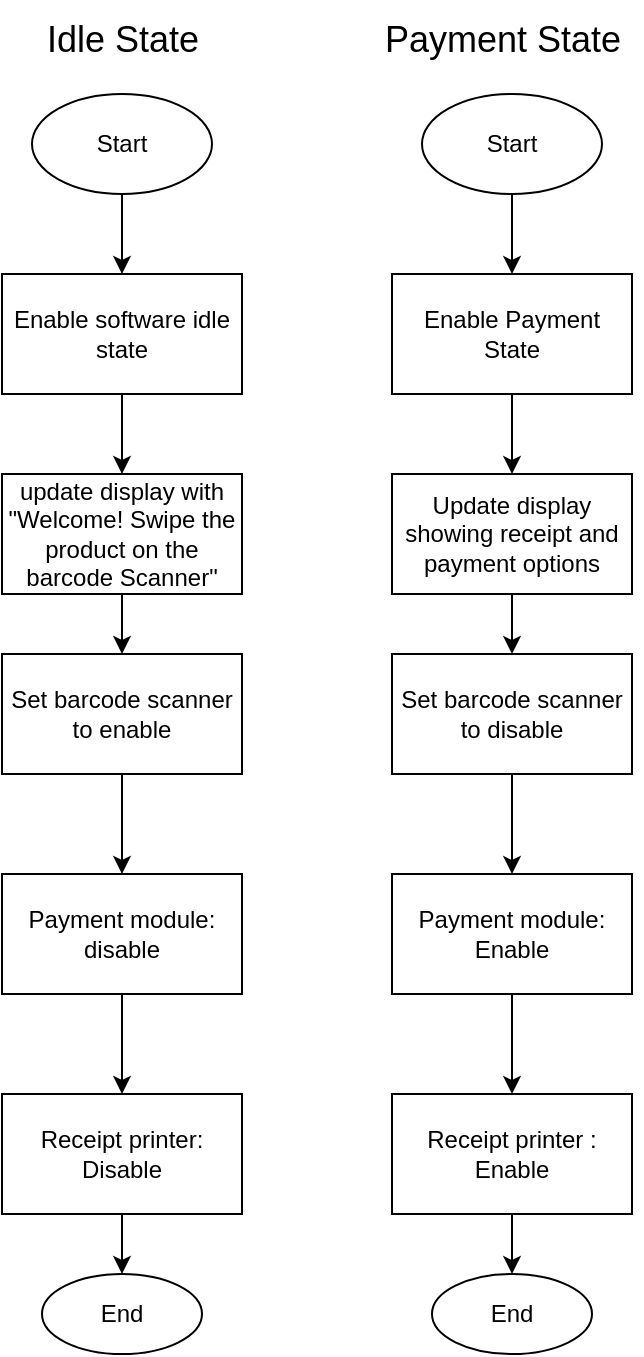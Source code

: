 <mxfile version="21.6.2" type="device">
  <diagram id="JZUFtQsNH0Z-PXl1aiOA" name="Page-1">
    <mxGraphModel dx="2302" dy="1145" grid="1" gridSize="10" guides="1" tooltips="1" connect="1" arrows="1" fold="1" page="1" pageScale="1" pageWidth="850" pageHeight="1100" math="0" shadow="0">
      <root>
        <mxCell id="0" />
        <mxCell id="1" parent="0" />
        <mxCell id="ODm34Mm6nha2KoacMiL--3" value="" style="edgeStyle=orthogonalEdgeStyle;rounded=0;orthogonalLoop=1;jettySize=auto;html=1;" parent="1" source="ODm34Mm6nha2KoacMiL--1" target="ODm34Mm6nha2KoacMiL--2" edge="1">
          <mxGeometry relative="1" as="geometry" />
        </mxCell>
        <mxCell id="ODm34Mm6nha2KoacMiL--1" value="Start" style="ellipse;whiteSpace=wrap;html=1;" parent="1" vertex="1">
          <mxGeometry x="45" y="60" width="90" height="50" as="geometry" />
        </mxCell>
        <mxCell id="ODm34Mm6nha2KoacMiL--5" value="" style="edgeStyle=orthogonalEdgeStyle;rounded=0;orthogonalLoop=1;jettySize=auto;html=1;" parent="1" source="ODm34Mm6nha2KoacMiL--2" target="ODm34Mm6nha2KoacMiL--4" edge="1">
          <mxGeometry relative="1" as="geometry" />
        </mxCell>
        <mxCell id="ODm34Mm6nha2KoacMiL--2" value="Enable software idle state" style="whiteSpace=wrap;html=1;" parent="1" vertex="1">
          <mxGeometry x="30" y="150" width="120" height="60" as="geometry" />
        </mxCell>
        <mxCell id="ODm34Mm6nha2KoacMiL--7" value="" style="edgeStyle=orthogonalEdgeStyle;rounded=0;orthogonalLoop=1;jettySize=auto;html=1;" parent="1" source="ODm34Mm6nha2KoacMiL--4" target="ODm34Mm6nha2KoacMiL--6" edge="1">
          <mxGeometry relative="1" as="geometry" />
        </mxCell>
        <mxCell id="ODm34Mm6nha2KoacMiL--4" value="update display with &quot;Welcome! Swipe the product on the barcode Scanner&quot;" style="whiteSpace=wrap;html=1;" parent="1" vertex="1">
          <mxGeometry x="30" y="250" width="120" height="60" as="geometry" />
        </mxCell>
        <mxCell id="ODm34Mm6nha2KoacMiL--9" value="" style="edgeStyle=orthogonalEdgeStyle;rounded=0;orthogonalLoop=1;jettySize=auto;html=1;" parent="1" source="ODm34Mm6nha2KoacMiL--6" target="ODm34Mm6nha2KoacMiL--8" edge="1">
          <mxGeometry relative="1" as="geometry" />
        </mxCell>
        <mxCell id="ODm34Mm6nha2KoacMiL--6" value="Set barcode scanner to enable" style="whiteSpace=wrap;html=1;" parent="1" vertex="1">
          <mxGeometry x="30" y="340" width="120" height="60" as="geometry" />
        </mxCell>
        <mxCell id="ODm34Mm6nha2KoacMiL--11" value="" style="edgeStyle=orthogonalEdgeStyle;rounded=0;orthogonalLoop=1;jettySize=auto;html=1;" parent="1" source="ODm34Mm6nha2KoacMiL--8" target="ODm34Mm6nha2KoacMiL--10" edge="1">
          <mxGeometry relative="1" as="geometry" />
        </mxCell>
        <mxCell id="ODm34Mm6nha2KoacMiL--8" value="Payment module: disable" style="whiteSpace=wrap;html=1;" parent="1" vertex="1">
          <mxGeometry x="30" y="450" width="120" height="60" as="geometry" />
        </mxCell>
        <mxCell id="ODm34Mm6nha2KoacMiL--13" value="" style="edgeStyle=orthogonalEdgeStyle;rounded=0;orthogonalLoop=1;jettySize=auto;html=1;" parent="1" source="ODm34Mm6nha2KoacMiL--10" target="ODm34Mm6nha2KoacMiL--12" edge="1">
          <mxGeometry relative="1" as="geometry" />
        </mxCell>
        <mxCell id="ODm34Mm6nha2KoacMiL--10" value="Receipt printer: Disable" style="whiteSpace=wrap;html=1;" parent="1" vertex="1">
          <mxGeometry x="30" y="560" width="120" height="60" as="geometry" />
        </mxCell>
        <mxCell id="ODm34Mm6nha2KoacMiL--12" value="End" style="ellipse;whiteSpace=wrap;html=1;" parent="1" vertex="1">
          <mxGeometry x="50" y="650" width="80" height="40" as="geometry" />
        </mxCell>
        <mxCell id="ODm34Mm6nha2KoacMiL--16" value="" style="edgeStyle=orthogonalEdgeStyle;rounded=0;orthogonalLoop=1;jettySize=auto;html=1;" parent="1" source="ODm34Mm6nha2KoacMiL--14" target="ODm34Mm6nha2KoacMiL--15" edge="1">
          <mxGeometry relative="1" as="geometry" />
        </mxCell>
        <mxCell id="ODm34Mm6nha2KoacMiL--14" value="Start" style="ellipse;whiteSpace=wrap;html=1;" parent="1" vertex="1">
          <mxGeometry x="240" y="60" width="90" height="50" as="geometry" />
        </mxCell>
        <mxCell id="ODm34Mm6nha2KoacMiL--18" value="" style="edgeStyle=orthogonalEdgeStyle;rounded=0;orthogonalLoop=1;jettySize=auto;html=1;" parent="1" source="ODm34Mm6nha2KoacMiL--15" target="ODm34Mm6nha2KoacMiL--17" edge="1">
          <mxGeometry relative="1" as="geometry" />
        </mxCell>
        <mxCell id="ODm34Mm6nha2KoacMiL--15" value="Enable Payment State" style="whiteSpace=wrap;html=1;" parent="1" vertex="1">
          <mxGeometry x="225" y="150" width="120" height="60" as="geometry" />
        </mxCell>
        <mxCell id="ODm34Mm6nha2KoacMiL--20" value="" style="edgeStyle=orthogonalEdgeStyle;rounded=0;orthogonalLoop=1;jettySize=auto;html=1;" parent="1" source="ODm34Mm6nha2KoacMiL--17" target="ODm34Mm6nha2KoacMiL--19" edge="1">
          <mxGeometry relative="1" as="geometry" />
        </mxCell>
        <mxCell id="ODm34Mm6nha2KoacMiL--17" value="Update display showing receipt and payment options" style="whiteSpace=wrap;html=1;" parent="1" vertex="1">
          <mxGeometry x="225" y="250" width="120" height="60" as="geometry" />
        </mxCell>
        <mxCell id="ODm34Mm6nha2KoacMiL--22" value="" style="edgeStyle=orthogonalEdgeStyle;rounded=0;orthogonalLoop=1;jettySize=auto;html=1;" parent="1" source="ODm34Mm6nha2KoacMiL--19" target="ODm34Mm6nha2KoacMiL--21" edge="1">
          <mxGeometry relative="1" as="geometry" />
        </mxCell>
        <mxCell id="ODm34Mm6nha2KoacMiL--19" value="Set barcode scanner to disable" style="whiteSpace=wrap;html=1;" parent="1" vertex="1">
          <mxGeometry x="225" y="340" width="120" height="60" as="geometry" />
        </mxCell>
        <mxCell id="ODm34Mm6nha2KoacMiL--24" value="" style="edgeStyle=orthogonalEdgeStyle;rounded=0;orthogonalLoop=1;jettySize=auto;html=1;" parent="1" source="ODm34Mm6nha2KoacMiL--21" target="ODm34Mm6nha2KoacMiL--23" edge="1">
          <mxGeometry relative="1" as="geometry" />
        </mxCell>
        <mxCell id="ODm34Mm6nha2KoacMiL--21" value="Payment module: Enable" style="whiteSpace=wrap;html=1;" parent="1" vertex="1">
          <mxGeometry x="225" y="450" width="120" height="60" as="geometry" />
        </mxCell>
        <mxCell id="ODm34Mm6nha2KoacMiL--26" value="" style="edgeStyle=orthogonalEdgeStyle;rounded=0;orthogonalLoop=1;jettySize=auto;html=1;" parent="1" source="ODm34Mm6nha2KoacMiL--23" target="ODm34Mm6nha2KoacMiL--25" edge="1">
          <mxGeometry relative="1" as="geometry" />
        </mxCell>
        <mxCell id="ODm34Mm6nha2KoacMiL--23" value="Receipt printer : Enable" style="whiteSpace=wrap;html=1;" parent="1" vertex="1">
          <mxGeometry x="225" y="560" width="120" height="60" as="geometry" />
        </mxCell>
        <mxCell id="ODm34Mm6nha2KoacMiL--25" value="End" style="ellipse;whiteSpace=wrap;html=1;" parent="1" vertex="1">
          <mxGeometry x="245" y="650" width="80" height="40" as="geometry" />
        </mxCell>
        <mxCell id="ODm34Mm6nha2KoacMiL--27" value="&lt;font style=&quot;font-size: 18px;&quot;&gt;Idle State&lt;/font&gt;" style="text;html=1;align=center;verticalAlign=middle;resizable=0;points=[];autosize=1;strokeColor=none;fillColor=none;" parent="1" vertex="1">
          <mxGeometry x="40" y="13" width="100" height="40" as="geometry" />
        </mxCell>
        <mxCell id="ODm34Mm6nha2KoacMiL--28" value="&lt;font style=&quot;font-size: 18px;&quot;&gt;Payment State&lt;/font&gt;" style="text;html=1;align=center;verticalAlign=middle;resizable=0;points=[];autosize=1;strokeColor=none;fillColor=none;" parent="1" vertex="1">
          <mxGeometry x="210" y="13" width="140" height="40" as="geometry" />
        </mxCell>
      </root>
    </mxGraphModel>
  </diagram>
</mxfile>

